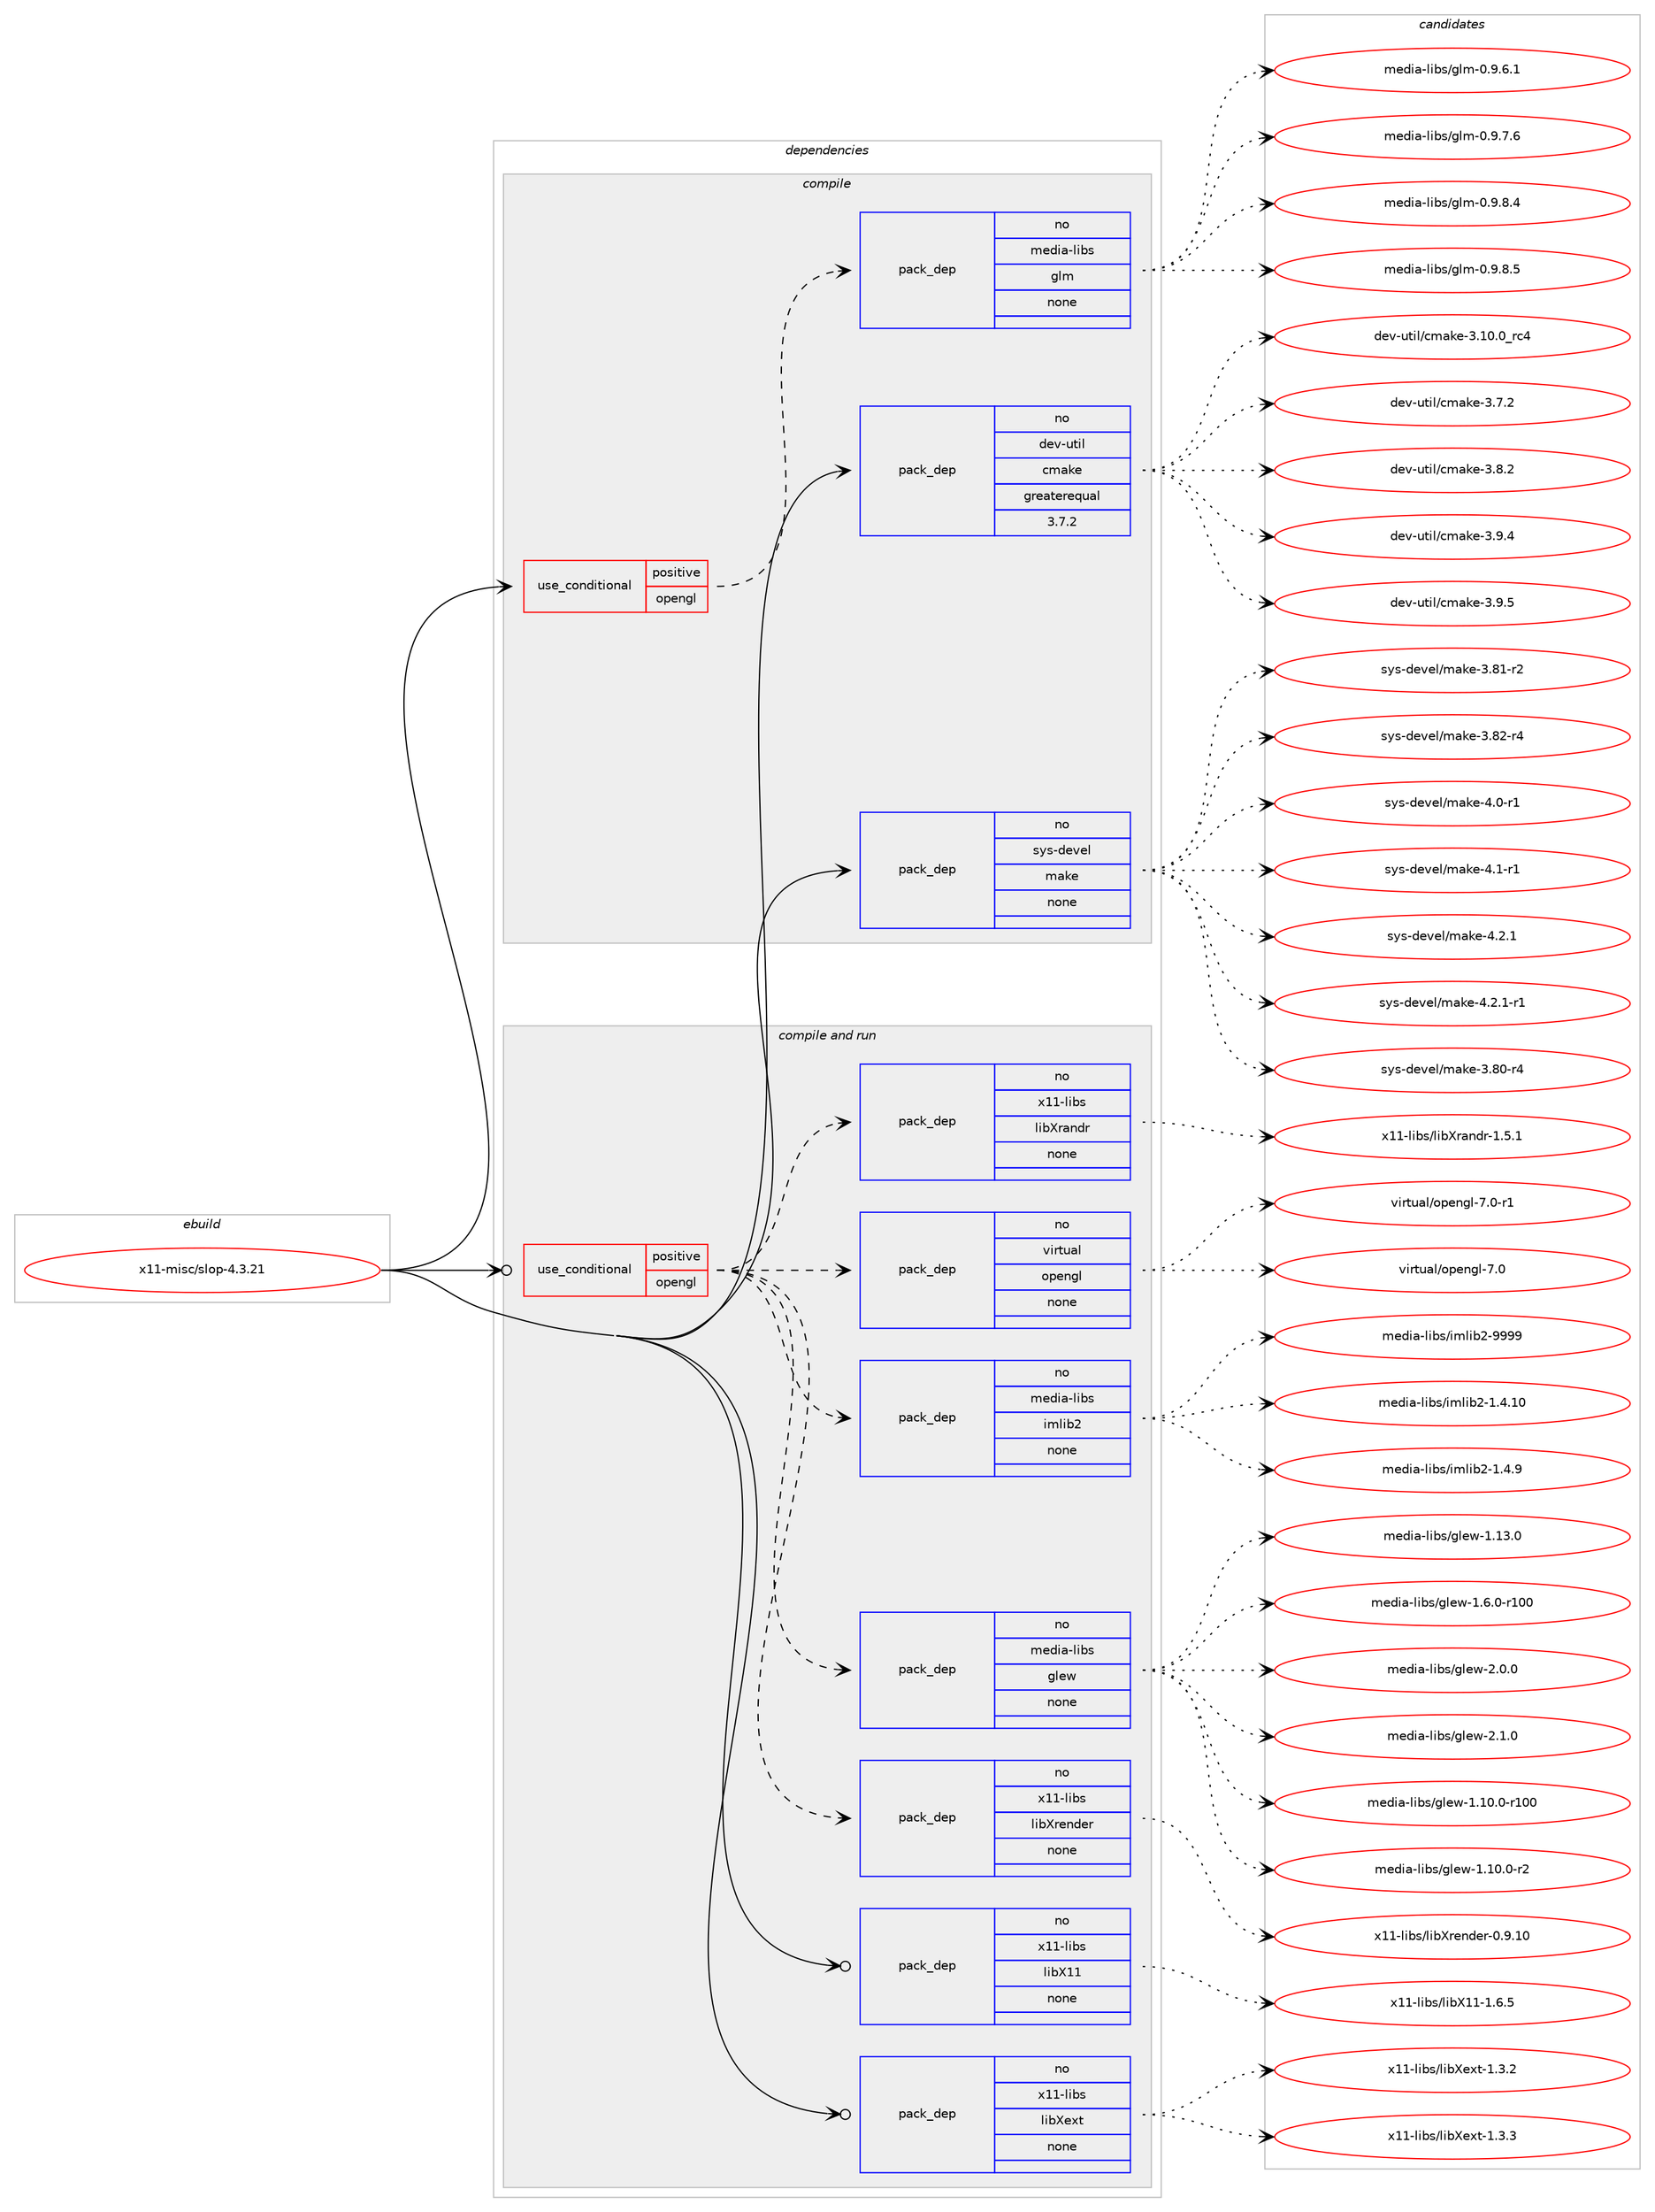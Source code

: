 digraph prolog {

# *************
# Graph options
# *************

newrank=true;
concentrate=true;
compound=true;
graph [rankdir=LR,fontname=Helvetica,fontsize=10,ranksep=1.5];#, ranksep=2.5, nodesep=0.2];
edge  [arrowhead=vee];
node  [fontname=Helvetica,fontsize=10];

# **********
# The ebuild
# **********

subgraph cluster_leftcol {
color=gray;
rank=same;
label=<<i>ebuild</i>>;
id [label="x11-misc/slop-4.3.21", color=red, width=4, href="../x11-misc/slop-4.3.21.svg"];
}

# ****************
# The dependencies
# ****************

subgraph cluster_midcol {
color=gray;
label=<<i>dependencies</i>>;
subgraph cluster_compile {
fillcolor="#eeeeee";
style=filled;
label=<<i>compile</i>>;
subgraph cond123280 {
dependency524200 [label=<<TABLE BORDER="0" CELLBORDER="1" CELLSPACING="0" CELLPADDING="4"><TR><TD ROWSPAN="3" CELLPADDING="10">use_conditional</TD></TR><TR><TD>positive</TD></TR><TR><TD>opengl</TD></TR></TABLE>>, shape=none, color=red];
subgraph pack391074 {
dependency524201 [label=<<TABLE BORDER="0" CELLBORDER="1" CELLSPACING="0" CELLPADDING="4" WIDTH="220"><TR><TD ROWSPAN="6" CELLPADDING="30">pack_dep</TD></TR><TR><TD WIDTH="110">no</TD></TR><TR><TD>media-libs</TD></TR><TR><TD>glm</TD></TR><TR><TD>none</TD></TR><TR><TD></TD></TR></TABLE>>, shape=none, color=blue];
}
dependency524200:e -> dependency524201:w [weight=20,style="dashed",arrowhead="vee"];
}
id:e -> dependency524200:w [weight=20,style="solid",arrowhead="vee"];
subgraph pack391075 {
dependency524202 [label=<<TABLE BORDER="0" CELLBORDER="1" CELLSPACING="0" CELLPADDING="4" WIDTH="220"><TR><TD ROWSPAN="6" CELLPADDING="30">pack_dep</TD></TR><TR><TD WIDTH="110">no</TD></TR><TR><TD>dev-util</TD></TR><TR><TD>cmake</TD></TR><TR><TD>greaterequal</TD></TR><TR><TD>3.7.2</TD></TR></TABLE>>, shape=none, color=blue];
}
id:e -> dependency524202:w [weight=20,style="solid",arrowhead="vee"];
subgraph pack391076 {
dependency524203 [label=<<TABLE BORDER="0" CELLBORDER="1" CELLSPACING="0" CELLPADDING="4" WIDTH="220"><TR><TD ROWSPAN="6" CELLPADDING="30">pack_dep</TD></TR><TR><TD WIDTH="110">no</TD></TR><TR><TD>sys-devel</TD></TR><TR><TD>make</TD></TR><TR><TD>none</TD></TR><TR><TD></TD></TR></TABLE>>, shape=none, color=blue];
}
id:e -> dependency524203:w [weight=20,style="solid",arrowhead="vee"];
}
subgraph cluster_compileandrun {
fillcolor="#eeeeee";
style=filled;
label=<<i>compile and run</i>>;
subgraph cond123281 {
dependency524204 [label=<<TABLE BORDER="0" CELLBORDER="1" CELLSPACING="0" CELLPADDING="4"><TR><TD ROWSPAN="3" CELLPADDING="10">use_conditional</TD></TR><TR><TD>positive</TD></TR><TR><TD>opengl</TD></TR></TABLE>>, shape=none, color=red];
subgraph pack391077 {
dependency524205 [label=<<TABLE BORDER="0" CELLBORDER="1" CELLSPACING="0" CELLPADDING="4" WIDTH="220"><TR><TD ROWSPAN="6" CELLPADDING="30">pack_dep</TD></TR><TR><TD WIDTH="110">no</TD></TR><TR><TD>media-libs</TD></TR><TR><TD>glew</TD></TR><TR><TD>none</TD></TR><TR><TD></TD></TR></TABLE>>, shape=none, color=blue];
}
dependency524204:e -> dependency524205:w [weight=20,style="dashed",arrowhead="vee"];
subgraph pack391078 {
dependency524206 [label=<<TABLE BORDER="0" CELLBORDER="1" CELLSPACING="0" CELLPADDING="4" WIDTH="220"><TR><TD ROWSPAN="6" CELLPADDING="30">pack_dep</TD></TR><TR><TD WIDTH="110">no</TD></TR><TR><TD>media-libs</TD></TR><TR><TD>imlib2</TD></TR><TR><TD>none</TD></TR><TR><TD></TD></TR></TABLE>>, shape=none, color=blue];
}
dependency524204:e -> dependency524206:w [weight=20,style="dashed",arrowhead="vee"];
subgraph pack391079 {
dependency524207 [label=<<TABLE BORDER="0" CELLBORDER="1" CELLSPACING="0" CELLPADDING="4" WIDTH="220"><TR><TD ROWSPAN="6" CELLPADDING="30">pack_dep</TD></TR><TR><TD WIDTH="110">no</TD></TR><TR><TD>virtual</TD></TR><TR><TD>opengl</TD></TR><TR><TD>none</TD></TR><TR><TD></TD></TR></TABLE>>, shape=none, color=blue];
}
dependency524204:e -> dependency524207:w [weight=20,style="dashed",arrowhead="vee"];
subgraph pack391080 {
dependency524208 [label=<<TABLE BORDER="0" CELLBORDER="1" CELLSPACING="0" CELLPADDING="4" WIDTH="220"><TR><TD ROWSPAN="6" CELLPADDING="30">pack_dep</TD></TR><TR><TD WIDTH="110">no</TD></TR><TR><TD>x11-libs</TD></TR><TR><TD>libXrandr</TD></TR><TR><TD>none</TD></TR><TR><TD></TD></TR></TABLE>>, shape=none, color=blue];
}
dependency524204:e -> dependency524208:w [weight=20,style="dashed",arrowhead="vee"];
subgraph pack391081 {
dependency524209 [label=<<TABLE BORDER="0" CELLBORDER="1" CELLSPACING="0" CELLPADDING="4" WIDTH="220"><TR><TD ROWSPAN="6" CELLPADDING="30">pack_dep</TD></TR><TR><TD WIDTH="110">no</TD></TR><TR><TD>x11-libs</TD></TR><TR><TD>libXrender</TD></TR><TR><TD>none</TD></TR><TR><TD></TD></TR></TABLE>>, shape=none, color=blue];
}
dependency524204:e -> dependency524209:w [weight=20,style="dashed",arrowhead="vee"];
}
id:e -> dependency524204:w [weight=20,style="solid",arrowhead="odotvee"];
subgraph pack391082 {
dependency524210 [label=<<TABLE BORDER="0" CELLBORDER="1" CELLSPACING="0" CELLPADDING="4" WIDTH="220"><TR><TD ROWSPAN="6" CELLPADDING="30">pack_dep</TD></TR><TR><TD WIDTH="110">no</TD></TR><TR><TD>x11-libs</TD></TR><TR><TD>libX11</TD></TR><TR><TD>none</TD></TR><TR><TD></TD></TR></TABLE>>, shape=none, color=blue];
}
id:e -> dependency524210:w [weight=20,style="solid",arrowhead="odotvee"];
subgraph pack391083 {
dependency524211 [label=<<TABLE BORDER="0" CELLBORDER="1" CELLSPACING="0" CELLPADDING="4" WIDTH="220"><TR><TD ROWSPAN="6" CELLPADDING="30">pack_dep</TD></TR><TR><TD WIDTH="110">no</TD></TR><TR><TD>x11-libs</TD></TR><TR><TD>libXext</TD></TR><TR><TD>none</TD></TR><TR><TD></TD></TR></TABLE>>, shape=none, color=blue];
}
id:e -> dependency524211:w [weight=20,style="solid",arrowhead="odotvee"];
}
subgraph cluster_run {
fillcolor="#eeeeee";
style=filled;
label=<<i>run</i>>;
}
}

# **************
# The candidates
# **************

subgraph cluster_choices {
rank=same;
color=gray;
label=<<i>candidates</i>>;

subgraph choice391074 {
color=black;
nodesep=1;
choice109101100105974510810598115471031081094548465746544649 [label="media-libs/glm-0.9.6.1", color=red, width=4,href="../media-libs/glm-0.9.6.1.svg"];
choice109101100105974510810598115471031081094548465746554654 [label="media-libs/glm-0.9.7.6", color=red, width=4,href="../media-libs/glm-0.9.7.6.svg"];
choice109101100105974510810598115471031081094548465746564652 [label="media-libs/glm-0.9.8.4", color=red, width=4,href="../media-libs/glm-0.9.8.4.svg"];
choice109101100105974510810598115471031081094548465746564653 [label="media-libs/glm-0.9.8.5", color=red, width=4,href="../media-libs/glm-0.9.8.5.svg"];
dependency524201:e -> choice109101100105974510810598115471031081094548465746544649:w [style=dotted,weight="100"];
dependency524201:e -> choice109101100105974510810598115471031081094548465746554654:w [style=dotted,weight="100"];
dependency524201:e -> choice109101100105974510810598115471031081094548465746564652:w [style=dotted,weight="100"];
dependency524201:e -> choice109101100105974510810598115471031081094548465746564653:w [style=dotted,weight="100"];
}
subgraph choice391075 {
color=black;
nodesep=1;
choice1001011184511711610510847991099710710145514649484648951149952 [label="dev-util/cmake-3.10.0_rc4", color=red, width=4,href="../dev-util/cmake-3.10.0_rc4.svg"];
choice10010111845117116105108479910997107101455146554650 [label="dev-util/cmake-3.7.2", color=red, width=4,href="../dev-util/cmake-3.7.2.svg"];
choice10010111845117116105108479910997107101455146564650 [label="dev-util/cmake-3.8.2", color=red, width=4,href="../dev-util/cmake-3.8.2.svg"];
choice10010111845117116105108479910997107101455146574652 [label="dev-util/cmake-3.9.4", color=red, width=4,href="../dev-util/cmake-3.9.4.svg"];
choice10010111845117116105108479910997107101455146574653 [label="dev-util/cmake-3.9.5", color=red, width=4,href="../dev-util/cmake-3.9.5.svg"];
dependency524202:e -> choice1001011184511711610510847991099710710145514649484648951149952:w [style=dotted,weight="100"];
dependency524202:e -> choice10010111845117116105108479910997107101455146554650:w [style=dotted,weight="100"];
dependency524202:e -> choice10010111845117116105108479910997107101455146564650:w [style=dotted,weight="100"];
dependency524202:e -> choice10010111845117116105108479910997107101455146574652:w [style=dotted,weight="100"];
dependency524202:e -> choice10010111845117116105108479910997107101455146574653:w [style=dotted,weight="100"];
}
subgraph choice391076 {
color=black;
nodesep=1;
choice11512111545100101118101108471099710710145514656484511452 [label="sys-devel/make-3.80-r4", color=red, width=4,href="../sys-devel/make-3.80-r4.svg"];
choice11512111545100101118101108471099710710145514656494511450 [label="sys-devel/make-3.81-r2", color=red, width=4,href="../sys-devel/make-3.81-r2.svg"];
choice11512111545100101118101108471099710710145514656504511452 [label="sys-devel/make-3.82-r4", color=red, width=4,href="../sys-devel/make-3.82-r4.svg"];
choice115121115451001011181011084710997107101455246484511449 [label="sys-devel/make-4.0-r1", color=red, width=4,href="../sys-devel/make-4.0-r1.svg"];
choice115121115451001011181011084710997107101455246494511449 [label="sys-devel/make-4.1-r1", color=red, width=4,href="../sys-devel/make-4.1-r1.svg"];
choice115121115451001011181011084710997107101455246504649 [label="sys-devel/make-4.2.1", color=red, width=4,href="../sys-devel/make-4.2.1.svg"];
choice1151211154510010111810110847109971071014552465046494511449 [label="sys-devel/make-4.2.1-r1", color=red, width=4,href="../sys-devel/make-4.2.1-r1.svg"];
dependency524203:e -> choice11512111545100101118101108471099710710145514656484511452:w [style=dotted,weight="100"];
dependency524203:e -> choice11512111545100101118101108471099710710145514656494511450:w [style=dotted,weight="100"];
dependency524203:e -> choice11512111545100101118101108471099710710145514656504511452:w [style=dotted,weight="100"];
dependency524203:e -> choice115121115451001011181011084710997107101455246484511449:w [style=dotted,weight="100"];
dependency524203:e -> choice115121115451001011181011084710997107101455246494511449:w [style=dotted,weight="100"];
dependency524203:e -> choice115121115451001011181011084710997107101455246504649:w [style=dotted,weight="100"];
dependency524203:e -> choice1151211154510010111810110847109971071014552465046494511449:w [style=dotted,weight="100"];
}
subgraph choice391077 {
color=black;
nodesep=1;
choice109101100105974510810598115471031081011194549464948464845114494848 [label="media-libs/glew-1.10.0-r100", color=red, width=4,href="../media-libs/glew-1.10.0-r100.svg"];
choice10910110010597451081059811547103108101119454946494846484511450 [label="media-libs/glew-1.10.0-r2", color=red, width=4,href="../media-libs/glew-1.10.0-r2.svg"];
choice1091011001059745108105981154710310810111945494649514648 [label="media-libs/glew-1.13.0", color=red, width=4,href="../media-libs/glew-1.13.0.svg"];
choice1091011001059745108105981154710310810111945494654464845114494848 [label="media-libs/glew-1.6.0-r100", color=red, width=4,href="../media-libs/glew-1.6.0-r100.svg"];
choice10910110010597451081059811547103108101119455046484648 [label="media-libs/glew-2.0.0", color=red, width=4,href="../media-libs/glew-2.0.0.svg"];
choice10910110010597451081059811547103108101119455046494648 [label="media-libs/glew-2.1.0", color=red, width=4,href="../media-libs/glew-2.1.0.svg"];
dependency524205:e -> choice109101100105974510810598115471031081011194549464948464845114494848:w [style=dotted,weight="100"];
dependency524205:e -> choice10910110010597451081059811547103108101119454946494846484511450:w [style=dotted,weight="100"];
dependency524205:e -> choice1091011001059745108105981154710310810111945494649514648:w [style=dotted,weight="100"];
dependency524205:e -> choice1091011001059745108105981154710310810111945494654464845114494848:w [style=dotted,weight="100"];
dependency524205:e -> choice10910110010597451081059811547103108101119455046484648:w [style=dotted,weight="100"];
dependency524205:e -> choice10910110010597451081059811547103108101119455046494648:w [style=dotted,weight="100"];
}
subgraph choice391078 {
color=black;
nodesep=1;
choice10910110010597451081059811547105109108105985045494652464948 [label="media-libs/imlib2-1.4.10", color=red, width=4,href="../media-libs/imlib2-1.4.10.svg"];
choice109101100105974510810598115471051091081059850454946524657 [label="media-libs/imlib2-1.4.9", color=red, width=4,href="../media-libs/imlib2-1.4.9.svg"];
choice1091011001059745108105981154710510910810598504557575757 [label="media-libs/imlib2-9999", color=red, width=4,href="../media-libs/imlib2-9999.svg"];
dependency524206:e -> choice10910110010597451081059811547105109108105985045494652464948:w [style=dotted,weight="100"];
dependency524206:e -> choice109101100105974510810598115471051091081059850454946524657:w [style=dotted,weight="100"];
dependency524206:e -> choice1091011001059745108105981154710510910810598504557575757:w [style=dotted,weight="100"];
}
subgraph choice391079 {
color=black;
nodesep=1;
choice118105114116117971084711111210111010310845554648 [label="virtual/opengl-7.0", color=red, width=4,href="../virtual/opengl-7.0.svg"];
choice1181051141161179710847111112101110103108455546484511449 [label="virtual/opengl-7.0-r1", color=red, width=4,href="../virtual/opengl-7.0-r1.svg"];
dependency524207:e -> choice118105114116117971084711111210111010310845554648:w [style=dotted,weight="100"];
dependency524207:e -> choice1181051141161179710847111112101110103108455546484511449:w [style=dotted,weight="100"];
}
subgraph choice391080 {
color=black;
nodesep=1;
choice1204949451081059811547108105988811497110100114454946534649 [label="x11-libs/libXrandr-1.5.1", color=red, width=4,href="../x11-libs/libXrandr-1.5.1.svg"];
dependency524208:e -> choice1204949451081059811547108105988811497110100114454946534649:w [style=dotted,weight="100"];
}
subgraph choice391081 {
color=black;
nodesep=1;
choice1204949451081059811547108105988811410111010010111445484657464948 [label="x11-libs/libXrender-0.9.10", color=red, width=4,href="../x11-libs/libXrender-0.9.10.svg"];
dependency524209:e -> choice1204949451081059811547108105988811410111010010111445484657464948:w [style=dotted,weight="100"];
}
subgraph choice391082 {
color=black;
nodesep=1;
choice120494945108105981154710810598884949454946544653 [label="x11-libs/libX11-1.6.5", color=red, width=4,href="../x11-libs/libX11-1.6.5.svg"];
dependency524210:e -> choice120494945108105981154710810598884949454946544653:w [style=dotted,weight="100"];
}
subgraph choice391083 {
color=black;
nodesep=1;
choice12049494510810598115471081059888101120116454946514650 [label="x11-libs/libXext-1.3.2", color=red, width=4,href="../x11-libs/libXext-1.3.2.svg"];
choice12049494510810598115471081059888101120116454946514651 [label="x11-libs/libXext-1.3.3", color=red, width=4,href="../x11-libs/libXext-1.3.3.svg"];
dependency524211:e -> choice12049494510810598115471081059888101120116454946514650:w [style=dotted,weight="100"];
dependency524211:e -> choice12049494510810598115471081059888101120116454946514651:w [style=dotted,weight="100"];
}
}

}
